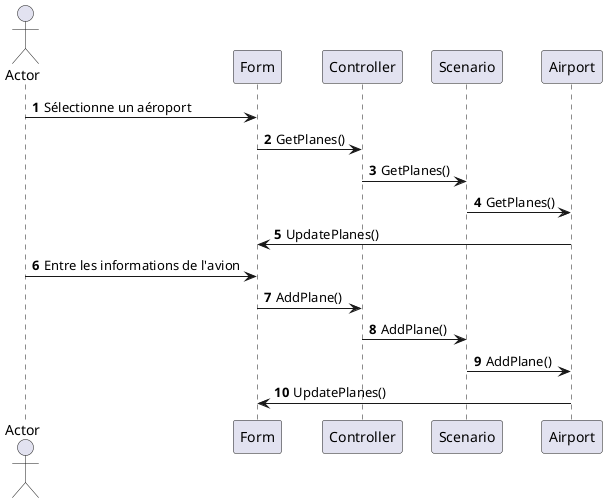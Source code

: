 ﻿@startuml
'https://plantuml.com/sequence-diagram

autonumber

actor Actor
Actor -> Form : Sélectionne un aéroport
Form -> Controller : GetPlanes()
Controller -> Scenario : GetPlanes()
Scenario -> Airport : GetPlanes()
Airport -> Form : UpdatePlanes()
Actor -> Form : Entre les informations de l'avion
Form -> Controller : AddPlane()
Controller -> Scenario : AddPlane()
Scenario -> Airport : AddPlane()
Airport -> Form : UpdatePlanes()

@enduml